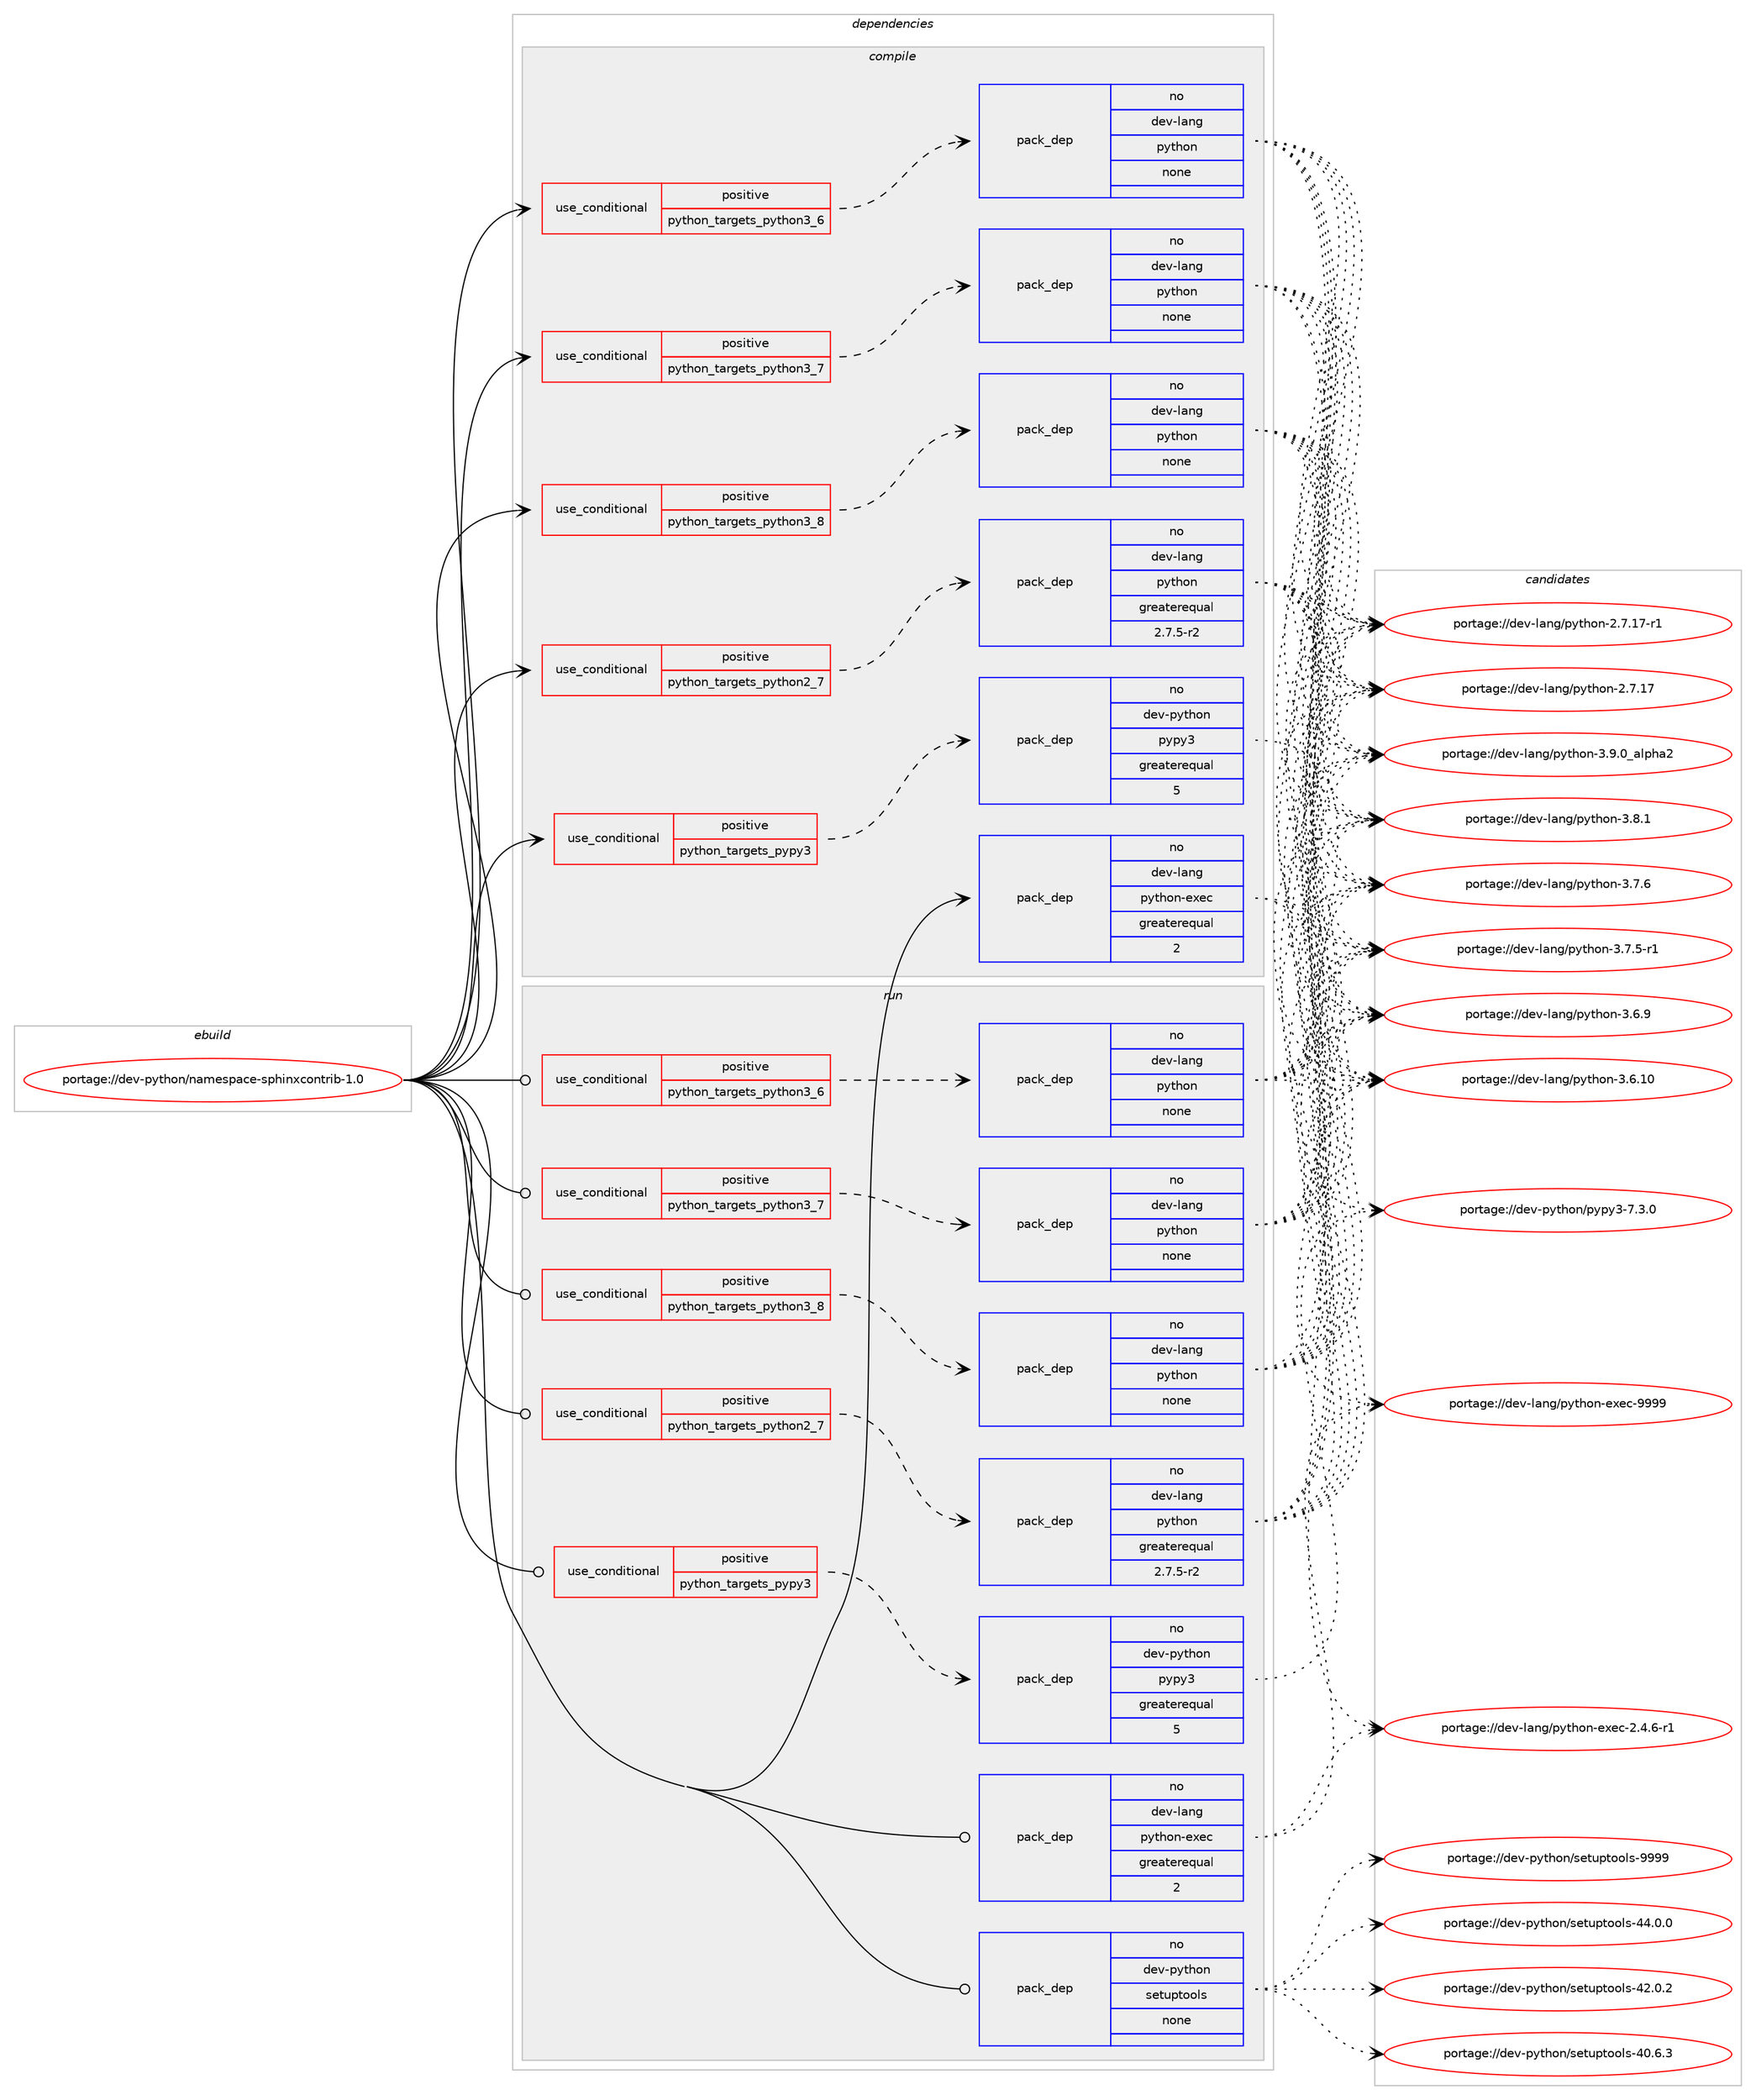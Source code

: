 digraph prolog {

# *************
# Graph options
# *************

newrank=true;
concentrate=true;
compound=true;
graph [rankdir=LR,fontname=Helvetica,fontsize=10,ranksep=1.5];#, ranksep=2.5, nodesep=0.2];
edge  [arrowhead=vee];
node  [fontname=Helvetica,fontsize=10];

# **********
# The ebuild
# **********

subgraph cluster_leftcol {
color=gray;
rank=same;
label=<<i>ebuild</i>>;
id [label="portage://dev-python/namespace-sphinxcontrib-1.0", color=red, width=4, href="../dev-python/namespace-sphinxcontrib-1.0.svg"];
}

# ****************
# The dependencies
# ****************

subgraph cluster_midcol {
color=gray;
label=<<i>dependencies</i>>;
subgraph cluster_compile {
fillcolor="#eeeeee";
style=filled;
label=<<i>compile</i>>;
subgraph cond112527 {
dependency449228 [label=<<TABLE BORDER="0" CELLBORDER="1" CELLSPACING="0" CELLPADDING="4"><TR><TD ROWSPAN="3" CELLPADDING="10">use_conditional</TD></TR><TR><TD>positive</TD></TR><TR><TD>python_targets_pypy3</TD></TR></TABLE>>, shape=none, color=red];
subgraph pack331721 {
dependency449229 [label=<<TABLE BORDER="0" CELLBORDER="1" CELLSPACING="0" CELLPADDING="4" WIDTH="220"><TR><TD ROWSPAN="6" CELLPADDING="30">pack_dep</TD></TR><TR><TD WIDTH="110">no</TD></TR><TR><TD>dev-python</TD></TR><TR><TD>pypy3</TD></TR><TR><TD>greaterequal</TD></TR><TR><TD>5</TD></TR></TABLE>>, shape=none, color=blue];
}
dependency449228:e -> dependency449229:w [weight=20,style="dashed",arrowhead="vee"];
}
id:e -> dependency449228:w [weight=20,style="solid",arrowhead="vee"];
subgraph cond112528 {
dependency449230 [label=<<TABLE BORDER="0" CELLBORDER="1" CELLSPACING="0" CELLPADDING="4"><TR><TD ROWSPAN="3" CELLPADDING="10">use_conditional</TD></TR><TR><TD>positive</TD></TR><TR><TD>python_targets_python2_7</TD></TR></TABLE>>, shape=none, color=red];
subgraph pack331722 {
dependency449231 [label=<<TABLE BORDER="0" CELLBORDER="1" CELLSPACING="0" CELLPADDING="4" WIDTH="220"><TR><TD ROWSPAN="6" CELLPADDING="30">pack_dep</TD></TR><TR><TD WIDTH="110">no</TD></TR><TR><TD>dev-lang</TD></TR><TR><TD>python</TD></TR><TR><TD>greaterequal</TD></TR><TR><TD>2.7.5-r2</TD></TR></TABLE>>, shape=none, color=blue];
}
dependency449230:e -> dependency449231:w [weight=20,style="dashed",arrowhead="vee"];
}
id:e -> dependency449230:w [weight=20,style="solid",arrowhead="vee"];
subgraph cond112529 {
dependency449232 [label=<<TABLE BORDER="0" CELLBORDER="1" CELLSPACING="0" CELLPADDING="4"><TR><TD ROWSPAN="3" CELLPADDING="10">use_conditional</TD></TR><TR><TD>positive</TD></TR><TR><TD>python_targets_python3_6</TD></TR></TABLE>>, shape=none, color=red];
subgraph pack331723 {
dependency449233 [label=<<TABLE BORDER="0" CELLBORDER="1" CELLSPACING="0" CELLPADDING="4" WIDTH="220"><TR><TD ROWSPAN="6" CELLPADDING="30">pack_dep</TD></TR><TR><TD WIDTH="110">no</TD></TR><TR><TD>dev-lang</TD></TR><TR><TD>python</TD></TR><TR><TD>none</TD></TR><TR><TD></TD></TR></TABLE>>, shape=none, color=blue];
}
dependency449232:e -> dependency449233:w [weight=20,style="dashed",arrowhead="vee"];
}
id:e -> dependency449232:w [weight=20,style="solid",arrowhead="vee"];
subgraph cond112530 {
dependency449234 [label=<<TABLE BORDER="0" CELLBORDER="1" CELLSPACING="0" CELLPADDING="4"><TR><TD ROWSPAN="3" CELLPADDING="10">use_conditional</TD></TR><TR><TD>positive</TD></TR><TR><TD>python_targets_python3_7</TD></TR></TABLE>>, shape=none, color=red];
subgraph pack331724 {
dependency449235 [label=<<TABLE BORDER="0" CELLBORDER="1" CELLSPACING="0" CELLPADDING="4" WIDTH="220"><TR><TD ROWSPAN="6" CELLPADDING="30">pack_dep</TD></TR><TR><TD WIDTH="110">no</TD></TR><TR><TD>dev-lang</TD></TR><TR><TD>python</TD></TR><TR><TD>none</TD></TR><TR><TD></TD></TR></TABLE>>, shape=none, color=blue];
}
dependency449234:e -> dependency449235:w [weight=20,style="dashed",arrowhead="vee"];
}
id:e -> dependency449234:w [weight=20,style="solid",arrowhead="vee"];
subgraph cond112531 {
dependency449236 [label=<<TABLE BORDER="0" CELLBORDER="1" CELLSPACING="0" CELLPADDING="4"><TR><TD ROWSPAN="3" CELLPADDING="10">use_conditional</TD></TR><TR><TD>positive</TD></TR><TR><TD>python_targets_python3_8</TD></TR></TABLE>>, shape=none, color=red];
subgraph pack331725 {
dependency449237 [label=<<TABLE BORDER="0" CELLBORDER="1" CELLSPACING="0" CELLPADDING="4" WIDTH="220"><TR><TD ROWSPAN="6" CELLPADDING="30">pack_dep</TD></TR><TR><TD WIDTH="110">no</TD></TR><TR><TD>dev-lang</TD></TR><TR><TD>python</TD></TR><TR><TD>none</TD></TR><TR><TD></TD></TR></TABLE>>, shape=none, color=blue];
}
dependency449236:e -> dependency449237:w [weight=20,style="dashed",arrowhead="vee"];
}
id:e -> dependency449236:w [weight=20,style="solid",arrowhead="vee"];
subgraph pack331726 {
dependency449238 [label=<<TABLE BORDER="0" CELLBORDER="1" CELLSPACING="0" CELLPADDING="4" WIDTH="220"><TR><TD ROWSPAN="6" CELLPADDING="30">pack_dep</TD></TR><TR><TD WIDTH="110">no</TD></TR><TR><TD>dev-lang</TD></TR><TR><TD>python-exec</TD></TR><TR><TD>greaterequal</TD></TR><TR><TD>2</TD></TR></TABLE>>, shape=none, color=blue];
}
id:e -> dependency449238:w [weight=20,style="solid",arrowhead="vee"];
}
subgraph cluster_compileandrun {
fillcolor="#eeeeee";
style=filled;
label=<<i>compile and run</i>>;
}
subgraph cluster_run {
fillcolor="#eeeeee";
style=filled;
label=<<i>run</i>>;
subgraph cond112532 {
dependency449239 [label=<<TABLE BORDER="0" CELLBORDER="1" CELLSPACING="0" CELLPADDING="4"><TR><TD ROWSPAN="3" CELLPADDING="10">use_conditional</TD></TR><TR><TD>positive</TD></TR><TR><TD>python_targets_pypy3</TD></TR></TABLE>>, shape=none, color=red];
subgraph pack331727 {
dependency449240 [label=<<TABLE BORDER="0" CELLBORDER="1" CELLSPACING="0" CELLPADDING="4" WIDTH="220"><TR><TD ROWSPAN="6" CELLPADDING="30">pack_dep</TD></TR><TR><TD WIDTH="110">no</TD></TR><TR><TD>dev-python</TD></TR><TR><TD>pypy3</TD></TR><TR><TD>greaterequal</TD></TR><TR><TD>5</TD></TR></TABLE>>, shape=none, color=blue];
}
dependency449239:e -> dependency449240:w [weight=20,style="dashed",arrowhead="vee"];
}
id:e -> dependency449239:w [weight=20,style="solid",arrowhead="odot"];
subgraph cond112533 {
dependency449241 [label=<<TABLE BORDER="0" CELLBORDER="1" CELLSPACING="0" CELLPADDING="4"><TR><TD ROWSPAN="3" CELLPADDING="10">use_conditional</TD></TR><TR><TD>positive</TD></TR><TR><TD>python_targets_python2_7</TD></TR></TABLE>>, shape=none, color=red];
subgraph pack331728 {
dependency449242 [label=<<TABLE BORDER="0" CELLBORDER="1" CELLSPACING="0" CELLPADDING="4" WIDTH="220"><TR><TD ROWSPAN="6" CELLPADDING="30">pack_dep</TD></TR><TR><TD WIDTH="110">no</TD></TR><TR><TD>dev-lang</TD></TR><TR><TD>python</TD></TR><TR><TD>greaterequal</TD></TR><TR><TD>2.7.5-r2</TD></TR></TABLE>>, shape=none, color=blue];
}
dependency449241:e -> dependency449242:w [weight=20,style="dashed",arrowhead="vee"];
}
id:e -> dependency449241:w [weight=20,style="solid",arrowhead="odot"];
subgraph cond112534 {
dependency449243 [label=<<TABLE BORDER="0" CELLBORDER="1" CELLSPACING="0" CELLPADDING="4"><TR><TD ROWSPAN="3" CELLPADDING="10">use_conditional</TD></TR><TR><TD>positive</TD></TR><TR><TD>python_targets_python3_6</TD></TR></TABLE>>, shape=none, color=red];
subgraph pack331729 {
dependency449244 [label=<<TABLE BORDER="0" CELLBORDER="1" CELLSPACING="0" CELLPADDING="4" WIDTH="220"><TR><TD ROWSPAN="6" CELLPADDING="30">pack_dep</TD></TR><TR><TD WIDTH="110">no</TD></TR><TR><TD>dev-lang</TD></TR><TR><TD>python</TD></TR><TR><TD>none</TD></TR><TR><TD></TD></TR></TABLE>>, shape=none, color=blue];
}
dependency449243:e -> dependency449244:w [weight=20,style="dashed",arrowhead="vee"];
}
id:e -> dependency449243:w [weight=20,style="solid",arrowhead="odot"];
subgraph cond112535 {
dependency449245 [label=<<TABLE BORDER="0" CELLBORDER="1" CELLSPACING="0" CELLPADDING="4"><TR><TD ROWSPAN="3" CELLPADDING="10">use_conditional</TD></TR><TR><TD>positive</TD></TR><TR><TD>python_targets_python3_7</TD></TR></TABLE>>, shape=none, color=red];
subgraph pack331730 {
dependency449246 [label=<<TABLE BORDER="0" CELLBORDER="1" CELLSPACING="0" CELLPADDING="4" WIDTH="220"><TR><TD ROWSPAN="6" CELLPADDING="30">pack_dep</TD></TR><TR><TD WIDTH="110">no</TD></TR><TR><TD>dev-lang</TD></TR><TR><TD>python</TD></TR><TR><TD>none</TD></TR><TR><TD></TD></TR></TABLE>>, shape=none, color=blue];
}
dependency449245:e -> dependency449246:w [weight=20,style="dashed",arrowhead="vee"];
}
id:e -> dependency449245:w [weight=20,style="solid",arrowhead="odot"];
subgraph cond112536 {
dependency449247 [label=<<TABLE BORDER="0" CELLBORDER="1" CELLSPACING="0" CELLPADDING="4"><TR><TD ROWSPAN="3" CELLPADDING="10">use_conditional</TD></TR><TR><TD>positive</TD></TR><TR><TD>python_targets_python3_8</TD></TR></TABLE>>, shape=none, color=red];
subgraph pack331731 {
dependency449248 [label=<<TABLE BORDER="0" CELLBORDER="1" CELLSPACING="0" CELLPADDING="4" WIDTH="220"><TR><TD ROWSPAN="6" CELLPADDING="30">pack_dep</TD></TR><TR><TD WIDTH="110">no</TD></TR><TR><TD>dev-lang</TD></TR><TR><TD>python</TD></TR><TR><TD>none</TD></TR><TR><TD></TD></TR></TABLE>>, shape=none, color=blue];
}
dependency449247:e -> dependency449248:w [weight=20,style="dashed",arrowhead="vee"];
}
id:e -> dependency449247:w [weight=20,style="solid",arrowhead="odot"];
subgraph pack331732 {
dependency449249 [label=<<TABLE BORDER="0" CELLBORDER="1" CELLSPACING="0" CELLPADDING="4" WIDTH="220"><TR><TD ROWSPAN="6" CELLPADDING="30">pack_dep</TD></TR><TR><TD WIDTH="110">no</TD></TR><TR><TD>dev-lang</TD></TR><TR><TD>python-exec</TD></TR><TR><TD>greaterequal</TD></TR><TR><TD>2</TD></TR></TABLE>>, shape=none, color=blue];
}
id:e -> dependency449249:w [weight=20,style="solid",arrowhead="odot"];
subgraph pack331733 {
dependency449250 [label=<<TABLE BORDER="0" CELLBORDER="1" CELLSPACING="0" CELLPADDING="4" WIDTH="220"><TR><TD ROWSPAN="6" CELLPADDING="30">pack_dep</TD></TR><TR><TD WIDTH="110">no</TD></TR><TR><TD>dev-python</TD></TR><TR><TD>setuptools</TD></TR><TR><TD>none</TD></TR><TR><TD></TD></TR></TABLE>>, shape=none, color=blue];
}
id:e -> dependency449250:w [weight=20,style="solid",arrowhead="odot"];
}
}

# **************
# The candidates
# **************

subgraph cluster_choices {
rank=same;
color=gray;
label=<<i>candidates</i>>;

subgraph choice331721 {
color=black;
nodesep=1;
choice100101118451121211161041111104711212111212151455546514648 [label="portage://dev-python/pypy3-7.3.0", color=red, width=4,href="../dev-python/pypy3-7.3.0.svg"];
dependency449229:e -> choice100101118451121211161041111104711212111212151455546514648:w [style=dotted,weight="100"];
}
subgraph choice331722 {
color=black;
nodesep=1;
choice10010111845108971101034711212111610411111045514657464895971081121049750 [label="portage://dev-lang/python-3.9.0_alpha2", color=red, width=4,href="../dev-lang/python-3.9.0_alpha2.svg"];
choice100101118451089711010347112121116104111110455146564649 [label="portage://dev-lang/python-3.8.1", color=red, width=4,href="../dev-lang/python-3.8.1.svg"];
choice100101118451089711010347112121116104111110455146554654 [label="portage://dev-lang/python-3.7.6", color=red, width=4,href="../dev-lang/python-3.7.6.svg"];
choice1001011184510897110103471121211161041111104551465546534511449 [label="portage://dev-lang/python-3.7.5-r1", color=red, width=4,href="../dev-lang/python-3.7.5-r1.svg"];
choice100101118451089711010347112121116104111110455146544657 [label="portage://dev-lang/python-3.6.9", color=red, width=4,href="../dev-lang/python-3.6.9.svg"];
choice10010111845108971101034711212111610411111045514654464948 [label="portage://dev-lang/python-3.6.10", color=red, width=4,href="../dev-lang/python-3.6.10.svg"];
choice100101118451089711010347112121116104111110455046554649554511449 [label="portage://dev-lang/python-2.7.17-r1", color=red, width=4,href="../dev-lang/python-2.7.17-r1.svg"];
choice10010111845108971101034711212111610411111045504655464955 [label="portage://dev-lang/python-2.7.17", color=red, width=4,href="../dev-lang/python-2.7.17.svg"];
dependency449231:e -> choice10010111845108971101034711212111610411111045514657464895971081121049750:w [style=dotted,weight="100"];
dependency449231:e -> choice100101118451089711010347112121116104111110455146564649:w [style=dotted,weight="100"];
dependency449231:e -> choice100101118451089711010347112121116104111110455146554654:w [style=dotted,weight="100"];
dependency449231:e -> choice1001011184510897110103471121211161041111104551465546534511449:w [style=dotted,weight="100"];
dependency449231:e -> choice100101118451089711010347112121116104111110455146544657:w [style=dotted,weight="100"];
dependency449231:e -> choice10010111845108971101034711212111610411111045514654464948:w [style=dotted,weight="100"];
dependency449231:e -> choice100101118451089711010347112121116104111110455046554649554511449:w [style=dotted,weight="100"];
dependency449231:e -> choice10010111845108971101034711212111610411111045504655464955:w [style=dotted,weight="100"];
}
subgraph choice331723 {
color=black;
nodesep=1;
choice10010111845108971101034711212111610411111045514657464895971081121049750 [label="portage://dev-lang/python-3.9.0_alpha2", color=red, width=4,href="../dev-lang/python-3.9.0_alpha2.svg"];
choice100101118451089711010347112121116104111110455146564649 [label="portage://dev-lang/python-3.8.1", color=red, width=4,href="../dev-lang/python-3.8.1.svg"];
choice100101118451089711010347112121116104111110455146554654 [label="portage://dev-lang/python-3.7.6", color=red, width=4,href="../dev-lang/python-3.7.6.svg"];
choice1001011184510897110103471121211161041111104551465546534511449 [label="portage://dev-lang/python-3.7.5-r1", color=red, width=4,href="../dev-lang/python-3.7.5-r1.svg"];
choice100101118451089711010347112121116104111110455146544657 [label="portage://dev-lang/python-3.6.9", color=red, width=4,href="../dev-lang/python-3.6.9.svg"];
choice10010111845108971101034711212111610411111045514654464948 [label="portage://dev-lang/python-3.6.10", color=red, width=4,href="../dev-lang/python-3.6.10.svg"];
choice100101118451089711010347112121116104111110455046554649554511449 [label="portage://dev-lang/python-2.7.17-r1", color=red, width=4,href="../dev-lang/python-2.7.17-r1.svg"];
choice10010111845108971101034711212111610411111045504655464955 [label="portage://dev-lang/python-2.7.17", color=red, width=4,href="../dev-lang/python-2.7.17.svg"];
dependency449233:e -> choice10010111845108971101034711212111610411111045514657464895971081121049750:w [style=dotted,weight="100"];
dependency449233:e -> choice100101118451089711010347112121116104111110455146564649:w [style=dotted,weight="100"];
dependency449233:e -> choice100101118451089711010347112121116104111110455146554654:w [style=dotted,weight="100"];
dependency449233:e -> choice1001011184510897110103471121211161041111104551465546534511449:w [style=dotted,weight="100"];
dependency449233:e -> choice100101118451089711010347112121116104111110455146544657:w [style=dotted,weight="100"];
dependency449233:e -> choice10010111845108971101034711212111610411111045514654464948:w [style=dotted,weight="100"];
dependency449233:e -> choice100101118451089711010347112121116104111110455046554649554511449:w [style=dotted,weight="100"];
dependency449233:e -> choice10010111845108971101034711212111610411111045504655464955:w [style=dotted,weight="100"];
}
subgraph choice331724 {
color=black;
nodesep=1;
choice10010111845108971101034711212111610411111045514657464895971081121049750 [label="portage://dev-lang/python-3.9.0_alpha2", color=red, width=4,href="../dev-lang/python-3.9.0_alpha2.svg"];
choice100101118451089711010347112121116104111110455146564649 [label="portage://dev-lang/python-3.8.1", color=red, width=4,href="../dev-lang/python-3.8.1.svg"];
choice100101118451089711010347112121116104111110455146554654 [label="portage://dev-lang/python-3.7.6", color=red, width=4,href="../dev-lang/python-3.7.6.svg"];
choice1001011184510897110103471121211161041111104551465546534511449 [label="portage://dev-lang/python-3.7.5-r1", color=red, width=4,href="../dev-lang/python-3.7.5-r1.svg"];
choice100101118451089711010347112121116104111110455146544657 [label="portage://dev-lang/python-3.6.9", color=red, width=4,href="../dev-lang/python-3.6.9.svg"];
choice10010111845108971101034711212111610411111045514654464948 [label="portage://dev-lang/python-3.6.10", color=red, width=4,href="../dev-lang/python-3.6.10.svg"];
choice100101118451089711010347112121116104111110455046554649554511449 [label="portage://dev-lang/python-2.7.17-r1", color=red, width=4,href="../dev-lang/python-2.7.17-r1.svg"];
choice10010111845108971101034711212111610411111045504655464955 [label="portage://dev-lang/python-2.7.17", color=red, width=4,href="../dev-lang/python-2.7.17.svg"];
dependency449235:e -> choice10010111845108971101034711212111610411111045514657464895971081121049750:w [style=dotted,weight="100"];
dependency449235:e -> choice100101118451089711010347112121116104111110455146564649:w [style=dotted,weight="100"];
dependency449235:e -> choice100101118451089711010347112121116104111110455146554654:w [style=dotted,weight="100"];
dependency449235:e -> choice1001011184510897110103471121211161041111104551465546534511449:w [style=dotted,weight="100"];
dependency449235:e -> choice100101118451089711010347112121116104111110455146544657:w [style=dotted,weight="100"];
dependency449235:e -> choice10010111845108971101034711212111610411111045514654464948:w [style=dotted,weight="100"];
dependency449235:e -> choice100101118451089711010347112121116104111110455046554649554511449:w [style=dotted,weight="100"];
dependency449235:e -> choice10010111845108971101034711212111610411111045504655464955:w [style=dotted,weight="100"];
}
subgraph choice331725 {
color=black;
nodesep=1;
choice10010111845108971101034711212111610411111045514657464895971081121049750 [label="portage://dev-lang/python-3.9.0_alpha2", color=red, width=4,href="../dev-lang/python-3.9.0_alpha2.svg"];
choice100101118451089711010347112121116104111110455146564649 [label="portage://dev-lang/python-3.8.1", color=red, width=4,href="../dev-lang/python-3.8.1.svg"];
choice100101118451089711010347112121116104111110455146554654 [label="portage://dev-lang/python-3.7.6", color=red, width=4,href="../dev-lang/python-3.7.6.svg"];
choice1001011184510897110103471121211161041111104551465546534511449 [label="portage://dev-lang/python-3.7.5-r1", color=red, width=4,href="../dev-lang/python-3.7.5-r1.svg"];
choice100101118451089711010347112121116104111110455146544657 [label="portage://dev-lang/python-3.6.9", color=red, width=4,href="../dev-lang/python-3.6.9.svg"];
choice10010111845108971101034711212111610411111045514654464948 [label="portage://dev-lang/python-3.6.10", color=red, width=4,href="../dev-lang/python-3.6.10.svg"];
choice100101118451089711010347112121116104111110455046554649554511449 [label="portage://dev-lang/python-2.7.17-r1", color=red, width=4,href="../dev-lang/python-2.7.17-r1.svg"];
choice10010111845108971101034711212111610411111045504655464955 [label="portage://dev-lang/python-2.7.17", color=red, width=4,href="../dev-lang/python-2.7.17.svg"];
dependency449237:e -> choice10010111845108971101034711212111610411111045514657464895971081121049750:w [style=dotted,weight="100"];
dependency449237:e -> choice100101118451089711010347112121116104111110455146564649:w [style=dotted,weight="100"];
dependency449237:e -> choice100101118451089711010347112121116104111110455146554654:w [style=dotted,weight="100"];
dependency449237:e -> choice1001011184510897110103471121211161041111104551465546534511449:w [style=dotted,weight="100"];
dependency449237:e -> choice100101118451089711010347112121116104111110455146544657:w [style=dotted,weight="100"];
dependency449237:e -> choice10010111845108971101034711212111610411111045514654464948:w [style=dotted,weight="100"];
dependency449237:e -> choice100101118451089711010347112121116104111110455046554649554511449:w [style=dotted,weight="100"];
dependency449237:e -> choice10010111845108971101034711212111610411111045504655464955:w [style=dotted,weight="100"];
}
subgraph choice331726 {
color=black;
nodesep=1;
choice10010111845108971101034711212111610411111045101120101994557575757 [label="portage://dev-lang/python-exec-9999", color=red, width=4,href="../dev-lang/python-exec-9999.svg"];
choice10010111845108971101034711212111610411111045101120101994550465246544511449 [label="portage://dev-lang/python-exec-2.4.6-r1", color=red, width=4,href="../dev-lang/python-exec-2.4.6-r1.svg"];
dependency449238:e -> choice10010111845108971101034711212111610411111045101120101994557575757:w [style=dotted,weight="100"];
dependency449238:e -> choice10010111845108971101034711212111610411111045101120101994550465246544511449:w [style=dotted,weight="100"];
}
subgraph choice331727 {
color=black;
nodesep=1;
choice100101118451121211161041111104711212111212151455546514648 [label="portage://dev-python/pypy3-7.3.0", color=red, width=4,href="../dev-python/pypy3-7.3.0.svg"];
dependency449240:e -> choice100101118451121211161041111104711212111212151455546514648:w [style=dotted,weight="100"];
}
subgraph choice331728 {
color=black;
nodesep=1;
choice10010111845108971101034711212111610411111045514657464895971081121049750 [label="portage://dev-lang/python-3.9.0_alpha2", color=red, width=4,href="../dev-lang/python-3.9.0_alpha2.svg"];
choice100101118451089711010347112121116104111110455146564649 [label="portage://dev-lang/python-3.8.1", color=red, width=4,href="../dev-lang/python-3.8.1.svg"];
choice100101118451089711010347112121116104111110455146554654 [label="portage://dev-lang/python-3.7.6", color=red, width=4,href="../dev-lang/python-3.7.6.svg"];
choice1001011184510897110103471121211161041111104551465546534511449 [label="portage://dev-lang/python-3.7.5-r1", color=red, width=4,href="../dev-lang/python-3.7.5-r1.svg"];
choice100101118451089711010347112121116104111110455146544657 [label="portage://dev-lang/python-3.6.9", color=red, width=4,href="../dev-lang/python-3.6.9.svg"];
choice10010111845108971101034711212111610411111045514654464948 [label="portage://dev-lang/python-3.6.10", color=red, width=4,href="../dev-lang/python-3.6.10.svg"];
choice100101118451089711010347112121116104111110455046554649554511449 [label="portage://dev-lang/python-2.7.17-r1", color=red, width=4,href="../dev-lang/python-2.7.17-r1.svg"];
choice10010111845108971101034711212111610411111045504655464955 [label="portage://dev-lang/python-2.7.17", color=red, width=4,href="../dev-lang/python-2.7.17.svg"];
dependency449242:e -> choice10010111845108971101034711212111610411111045514657464895971081121049750:w [style=dotted,weight="100"];
dependency449242:e -> choice100101118451089711010347112121116104111110455146564649:w [style=dotted,weight="100"];
dependency449242:e -> choice100101118451089711010347112121116104111110455146554654:w [style=dotted,weight="100"];
dependency449242:e -> choice1001011184510897110103471121211161041111104551465546534511449:w [style=dotted,weight="100"];
dependency449242:e -> choice100101118451089711010347112121116104111110455146544657:w [style=dotted,weight="100"];
dependency449242:e -> choice10010111845108971101034711212111610411111045514654464948:w [style=dotted,weight="100"];
dependency449242:e -> choice100101118451089711010347112121116104111110455046554649554511449:w [style=dotted,weight="100"];
dependency449242:e -> choice10010111845108971101034711212111610411111045504655464955:w [style=dotted,weight="100"];
}
subgraph choice331729 {
color=black;
nodesep=1;
choice10010111845108971101034711212111610411111045514657464895971081121049750 [label="portage://dev-lang/python-3.9.0_alpha2", color=red, width=4,href="../dev-lang/python-3.9.0_alpha2.svg"];
choice100101118451089711010347112121116104111110455146564649 [label="portage://dev-lang/python-3.8.1", color=red, width=4,href="../dev-lang/python-3.8.1.svg"];
choice100101118451089711010347112121116104111110455146554654 [label="portage://dev-lang/python-3.7.6", color=red, width=4,href="../dev-lang/python-3.7.6.svg"];
choice1001011184510897110103471121211161041111104551465546534511449 [label="portage://dev-lang/python-3.7.5-r1", color=red, width=4,href="../dev-lang/python-3.7.5-r1.svg"];
choice100101118451089711010347112121116104111110455146544657 [label="portage://dev-lang/python-3.6.9", color=red, width=4,href="../dev-lang/python-3.6.9.svg"];
choice10010111845108971101034711212111610411111045514654464948 [label="portage://dev-lang/python-3.6.10", color=red, width=4,href="../dev-lang/python-3.6.10.svg"];
choice100101118451089711010347112121116104111110455046554649554511449 [label="portage://dev-lang/python-2.7.17-r1", color=red, width=4,href="../dev-lang/python-2.7.17-r1.svg"];
choice10010111845108971101034711212111610411111045504655464955 [label="portage://dev-lang/python-2.7.17", color=red, width=4,href="../dev-lang/python-2.7.17.svg"];
dependency449244:e -> choice10010111845108971101034711212111610411111045514657464895971081121049750:w [style=dotted,weight="100"];
dependency449244:e -> choice100101118451089711010347112121116104111110455146564649:w [style=dotted,weight="100"];
dependency449244:e -> choice100101118451089711010347112121116104111110455146554654:w [style=dotted,weight="100"];
dependency449244:e -> choice1001011184510897110103471121211161041111104551465546534511449:w [style=dotted,weight="100"];
dependency449244:e -> choice100101118451089711010347112121116104111110455146544657:w [style=dotted,weight="100"];
dependency449244:e -> choice10010111845108971101034711212111610411111045514654464948:w [style=dotted,weight="100"];
dependency449244:e -> choice100101118451089711010347112121116104111110455046554649554511449:w [style=dotted,weight="100"];
dependency449244:e -> choice10010111845108971101034711212111610411111045504655464955:w [style=dotted,weight="100"];
}
subgraph choice331730 {
color=black;
nodesep=1;
choice10010111845108971101034711212111610411111045514657464895971081121049750 [label="portage://dev-lang/python-3.9.0_alpha2", color=red, width=4,href="../dev-lang/python-3.9.0_alpha2.svg"];
choice100101118451089711010347112121116104111110455146564649 [label="portage://dev-lang/python-3.8.1", color=red, width=4,href="../dev-lang/python-3.8.1.svg"];
choice100101118451089711010347112121116104111110455146554654 [label="portage://dev-lang/python-3.7.6", color=red, width=4,href="../dev-lang/python-3.7.6.svg"];
choice1001011184510897110103471121211161041111104551465546534511449 [label="portage://dev-lang/python-3.7.5-r1", color=red, width=4,href="../dev-lang/python-3.7.5-r1.svg"];
choice100101118451089711010347112121116104111110455146544657 [label="portage://dev-lang/python-3.6.9", color=red, width=4,href="../dev-lang/python-3.6.9.svg"];
choice10010111845108971101034711212111610411111045514654464948 [label="portage://dev-lang/python-3.6.10", color=red, width=4,href="../dev-lang/python-3.6.10.svg"];
choice100101118451089711010347112121116104111110455046554649554511449 [label="portage://dev-lang/python-2.7.17-r1", color=red, width=4,href="../dev-lang/python-2.7.17-r1.svg"];
choice10010111845108971101034711212111610411111045504655464955 [label="portage://dev-lang/python-2.7.17", color=red, width=4,href="../dev-lang/python-2.7.17.svg"];
dependency449246:e -> choice10010111845108971101034711212111610411111045514657464895971081121049750:w [style=dotted,weight="100"];
dependency449246:e -> choice100101118451089711010347112121116104111110455146564649:w [style=dotted,weight="100"];
dependency449246:e -> choice100101118451089711010347112121116104111110455146554654:w [style=dotted,weight="100"];
dependency449246:e -> choice1001011184510897110103471121211161041111104551465546534511449:w [style=dotted,weight="100"];
dependency449246:e -> choice100101118451089711010347112121116104111110455146544657:w [style=dotted,weight="100"];
dependency449246:e -> choice10010111845108971101034711212111610411111045514654464948:w [style=dotted,weight="100"];
dependency449246:e -> choice100101118451089711010347112121116104111110455046554649554511449:w [style=dotted,weight="100"];
dependency449246:e -> choice10010111845108971101034711212111610411111045504655464955:w [style=dotted,weight="100"];
}
subgraph choice331731 {
color=black;
nodesep=1;
choice10010111845108971101034711212111610411111045514657464895971081121049750 [label="portage://dev-lang/python-3.9.0_alpha2", color=red, width=4,href="../dev-lang/python-3.9.0_alpha2.svg"];
choice100101118451089711010347112121116104111110455146564649 [label="portage://dev-lang/python-3.8.1", color=red, width=4,href="../dev-lang/python-3.8.1.svg"];
choice100101118451089711010347112121116104111110455146554654 [label="portage://dev-lang/python-3.7.6", color=red, width=4,href="../dev-lang/python-3.7.6.svg"];
choice1001011184510897110103471121211161041111104551465546534511449 [label="portage://dev-lang/python-3.7.5-r1", color=red, width=4,href="../dev-lang/python-3.7.5-r1.svg"];
choice100101118451089711010347112121116104111110455146544657 [label="portage://dev-lang/python-3.6.9", color=red, width=4,href="../dev-lang/python-3.6.9.svg"];
choice10010111845108971101034711212111610411111045514654464948 [label="portage://dev-lang/python-3.6.10", color=red, width=4,href="../dev-lang/python-3.6.10.svg"];
choice100101118451089711010347112121116104111110455046554649554511449 [label="portage://dev-lang/python-2.7.17-r1", color=red, width=4,href="../dev-lang/python-2.7.17-r1.svg"];
choice10010111845108971101034711212111610411111045504655464955 [label="portage://dev-lang/python-2.7.17", color=red, width=4,href="../dev-lang/python-2.7.17.svg"];
dependency449248:e -> choice10010111845108971101034711212111610411111045514657464895971081121049750:w [style=dotted,weight="100"];
dependency449248:e -> choice100101118451089711010347112121116104111110455146564649:w [style=dotted,weight="100"];
dependency449248:e -> choice100101118451089711010347112121116104111110455146554654:w [style=dotted,weight="100"];
dependency449248:e -> choice1001011184510897110103471121211161041111104551465546534511449:w [style=dotted,weight="100"];
dependency449248:e -> choice100101118451089711010347112121116104111110455146544657:w [style=dotted,weight="100"];
dependency449248:e -> choice10010111845108971101034711212111610411111045514654464948:w [style=dotted,weight="100"];
dependency449248:e -> choice100101118451089711010347112121116104111110455046554649554511449:w [style=dotted,weight="100"];
dependency449248:e -> choice10010111845108971101034711212111610411111045504655464955:w [style=dotted,weight="100"];
}
subgraph choice331732 {
color=black;
nodesep=1;
choice10010111845108971101034711212111610411111045101120101994557575757 [label="portage://dev-lang/python-exec-9999", color=red, width=4,href="../dev-lang/python-exec-9999.svg"];
choice10010111845108971101034711212111610411111045101120101994550465246544511449 [label="portage://dev-lang/python-exec-2.4.6-r1", color=red, width=4,href="../dev-lang/python-exec-2.4.6-r1.svg"];
dependency449249:e -> choice10010111845108971101034711212111610411111045101120101994557575757:w [style=dotted,weight="100"];
dependency449249:e -> choice10010111845108971101034711212111610411111045101120101994550465246544511449:w [style=dotted,weight="100"];
}
subgraph choice331733 {
color=black;
nodesep=1;
choice10010111845112121116104111110471151011161171121161111111081154557575757 [label="portage://dev-python/setuptools-9999", color=red, width=4,href="../dev-python/setuptools-9999.svg"];
choice100101118451121211161041111104711510111611711211611111110811545525246484648 [label="portage://dev-python/setuptools-44.0.0", color=red, width=4,href="../dev-python/setuptools-44.0.0.svg"];
choice100101118451121211161041111104711510111611711211611111110811545525046484650 [label="portage://dev-python/setuptools-42.0.2", color=red, width=4,href="../dev-python/setuptools-42.0.2.svg"];
choice100101118451121211161041111104711510111611711211611111110811545524846544651 [label="portage://dev-python/setuptools-40.6.3", color=red, width=4,href="../dev-python/setuptools-40.6.3.svg"];
dependency449250:e -> choice10010111845112121116104111110471151011161171121161111111081154557575757:w [style=dotted,weight="100"];
dependency449250:e -> choice100101118451121211161041111104711510111611711211611111110811545525246484648:w [style=dotted,weight="100"];
dependency449250:e -> choice100101118451121211161041111104711510111611711211611111110811545525046484650:w [style=dotted,weight="100"];
dependency449250:e -> choice100101118451121211161041111104711510111611711211611111110811545524846544651:w [style=dotted,weight="100"];
}
}

}
